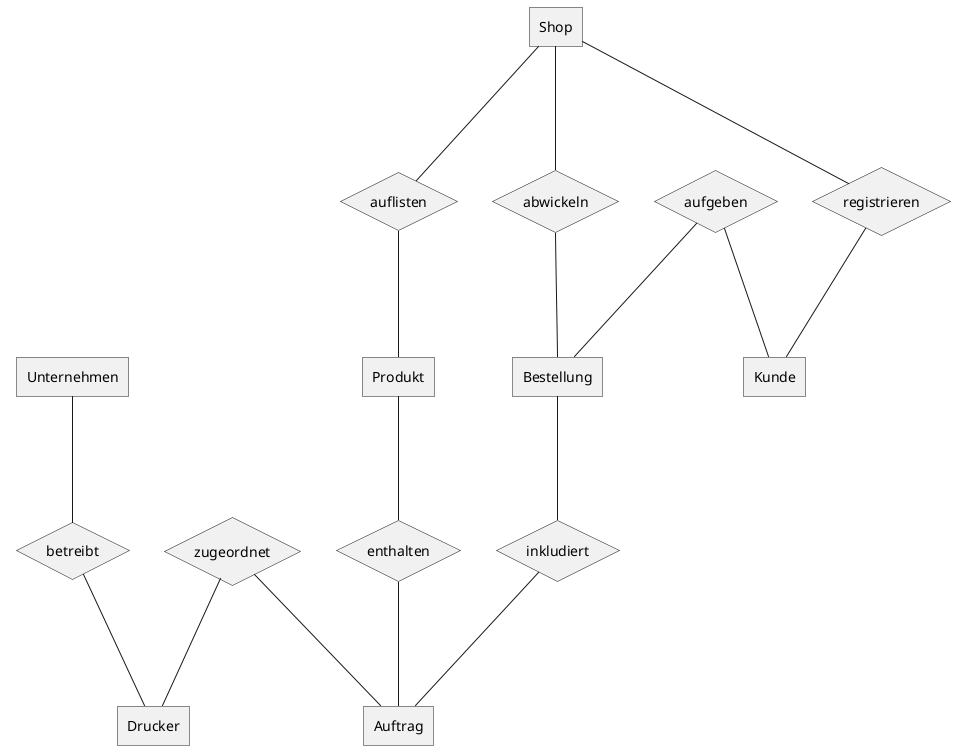 @startchen name EntityRelationshipDiagram

entity Unternehmen {
}
entity Drucker {
}
entity Auftrag {
}
entity Produkt {
}
entity Bestellung {
}
entity Shop {
}
entity Kunde {
}

relationship betreibt {
}
relationship zugeordnet {
}
relationship enthalten {
}
relationship inkludiert {
}
relationship abwickeln {
}
relationship auflisten {
}
relationship aufgeben {
}
relationship registrieren {
}

aufgeben -- Kunde
aufgeben -- Bestellung
Bestellung -- inkludiert
inkludiert -- Auftrag
registrieren -- Kunde
Shop -- registrieren
Shop -- auflisten
auflisten -- Produkt
Produkt -- enthalten
enthalten -- Auftrag
zugeordnet -- Auftrag
zugeordnet -- Drucker
Shop -- abwickeln
abwickeln -- Bestellung
betreibt -- Drucker
Unternehmen -- betreibt

@endchen